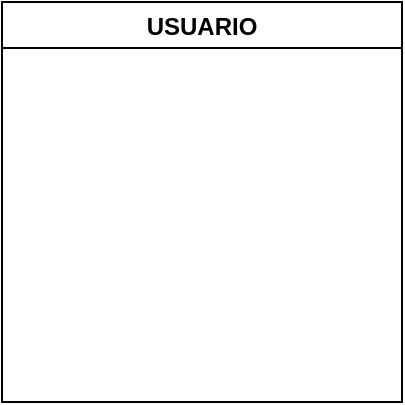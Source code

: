 <mxfile version="15.6.2" type="github">
  <diagram id="sxGs8JS06TNlae320o2O" name="Page-1">
    <mxGraphModel dx="1108" dy="482" grid="1" gridSize="10" guides="1" tooltips="1" connect="1" arrows="1" fold="1" page="1" pageScale="1" pageWidth="827" pageHeight="1169" math="0" shadow="0">
      <root>
        <mxCell id="0" />
        <mxCell id="1" parent="0" />
        <mxCell id="Veq8PSNwPxQLd4R2d88g-1" value="USUARIO" style="swimlane;" vertex="1" parent="1">
          <mxGeometry x="310" y="150" width="200" height="200" as="geometry" />
        </mxCell>
      </root>
    </mxGraphModel>
  </diagram>
</mxfile>
